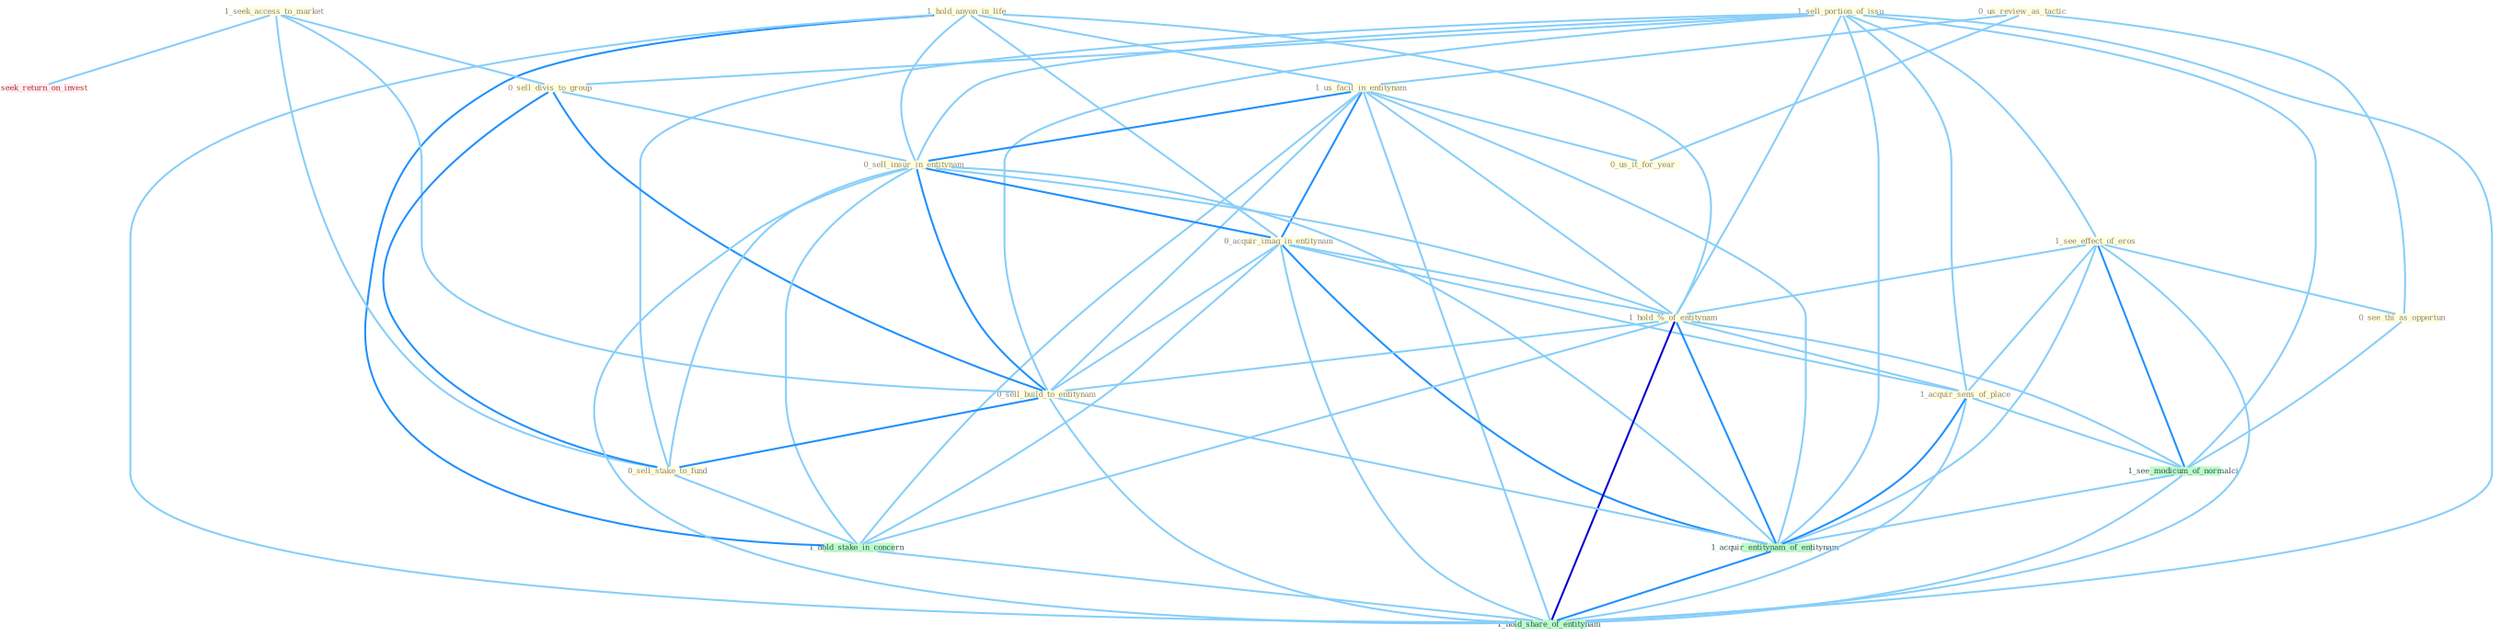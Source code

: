 Graph G{ 
    node
    [shape=polygon,style=filled,width=.5,height=.06,color="#BDFCC9",fixedsize=true,fontsize=4,
    fontcolor="#2f4f4f"];
    {node
    [color="#ffffe0", fontcolor="#8b7d6b"] "0_us_review_as_tactic " "1_hold_anyon_in_life " "1_sell_portion_of_issu " "1_us_facil_in_entitynam " "1_seek_access_to_market " "0_sell_divis_to_group " "0_sell_insur_in_entitynam " "1_see_effect_of_eros " "0_acquir_imag_in_entitynam " "1_hold_%_of_entitynam " "0_sell_build_to_entitynam " "0_see_thi_as_opportun " "0_sell_stake_to_fund " "0_us_it_for_year " "1_acquir_sens_of_place "}
{node [color="#fff0f5", fontcolor="#b22222"] "0_seek_return_on_invest "}
edge [color="#B0E2FF"];

	"0_us_review_as_tactic " -- "1_us_facil_in_entitynam " [w="1", color="#87cefa" ];
	"0_us_review_as_tactic " -- "0_see_thi_as_opportun " [w="1", color="#87cefa" ];
	"0_us_review_as_tactic " -- "0_us_it_for_year " [w="1", color="#87cefa" ];
	"1_hold_anyon_in_life " -- "1_us_facil_in_entitynam " [w="1", color="#87cefa" ];
	"1_hold_anyon_in_life " -- "0_sell_insur_in_entitynam " [w="1", color="#87cefa" ];
	"1_hold_anyon_in_life " -- "0_acquir_imag_in_entitynam " [w="1", color="#87cefa" ];
	"1_hold_anyon_in_life " -- "1_hold_%_of_entitynam " [w="1", color="#87cefa" ];
	"1_hold_anyon_in_life " -- "1_hold_stake_in_concern " [w="2", color="#1e90ff" , len=0.8];
	"1_hold_anyon_in_life " -- "1_hold_share_of_entitynam " [w="1", color="#87cefa" ];
	"1_sell_portion_of_issu " -- "0_sell_divis_to_group " [w="1", color="#87cefa" ];
	"1_sell_portion_of_issu " -- "0_sell_insur_in_entitynam " [w="1", color="#87cefa" ];
	"1_sell_portion_of_issu " -- "1_see_effect_of_eros " [w="1", color="#87cefa" ];
	"1_sell_portion_of_issu " -- "1_hold_%_of_entitynam " [w="1", color="#87cefa" ];
	"1_sell_portion_of_issu " -- "0_sell_build_to_entitynam " [w="1", color="#87cefa" ];
	"1_sell_portion_of_issu " -- "0_sell_stake_to_fund " [w="1", color="#87cefa" ];
	"1_sell_portion_of_issu " -- "1_acquir_sens_of_place " [w="1", color="#87cefa" ];
	"1_sell_portion_of_issu " -- "1_see_modicum_of_normalci " [w="1", color="#87cefa" ];
	"1_sell_portion_of_issu " -- "1_acquir_entitynam_of_entitynam " [w="1", color="#87cefa" ];
	"1_sell_portion_of_issu " -- "1_hold_share_of_entitynam " [w="1", color="#87cefa" ];
	"1_us_facil_in_entitynam " -- "0_sell_insur_in_entitynam " [w="2", color="#1e90ff" , len=0.8];
	"1_us_facil_in_entitynam " -- "0_acquir_imag_in_entitynam " [w="2", color="#1e90ff" , len=0.8];
	"1_us_facil_in_entitynam " -- "1_hold_%_of_entitynam " [w="1", color="#87cefa" ];
	"1_us_facil_in_entitynam " -- "0_sell_build_to_entitynam " [w="1", color="#87cefa" ];
	"1_us_facil_in_entitynam " -- "0_us_it_for_year " [w="1", color="#87cefa" ];
	"1_us_facil_in_entitynam " -- "1_hold_stake_in_concern " [w="1", color="#87cefa" ];
	"1_us_facil_in_entitynam " -- "1_acquir_entitynam_of_entitynam " [w="1", color="#87cefa" ];
	"1_us_facil_in_entitynam " -- "1_hold_share_of_entitynam " [w="1", color="#87cefa" ];
	"1_seek_access_to_market " -- "0_sell_divis_to_group " [w="1", color="#87cefa" ];
	"1_seek_access_to_market " -- "0_sell_build_to_entitynam " [w="1", color="#87cefa" ];
	"1_seek_access_to_market " -- "0_sell_stake_to_fund " [w="1", color="#87cefa" ];
	"1_seek_access_to_market " -- "0_seek_return_on_invest " [w="1", color="#87cefa" ];
	"0_sell_divis_to_group " -- "0_sell_insur_in_entitynam " [w="1", color="#87cefa" ];
	"0_sell_divis_to_group " -- "0_sell_build_to_entitynam " [w="2", color="#1e90ff" , len=0.8];
	"0_sell_divis_to_group " -- "0_sell_stake_to_fund " [w="2", color="#1e90ff" , len=0.8];
	"0_sell_insur_in_entitynam " -- "0_acquir_imag_in_entitynam " [w="2", color="#1e90ff" , len=0.8];
	"0_sell_insur_in_entitynam " -- "1_hold_%_of_entitynam " [w="1", color="#87cefa" ];
	"0_sell_insur_in_entitynam " -- "0_sell_build_to_entitynam " [w="2", color="#1e90ff" , len=0.8];
	"0_sell_insur_in_entitynam " -- "0_sell_stake_to_fund " [w="1", color="#87cefa" ];
	"0_sell_insur_in_entitynam " -- "1_hold_stake_in_concern " [w="1", color="#87cefa" ];
	"0_sell_insur_in_entitynam " -- "1_acquir_entitynam_of_entitynam " [w="1", color="#87cefa" ];
	"0_sell_insur_in_entitynam " -- "1_hold_share_of_entitynam " [w="1", color="#87cefa" ];
	"1_see_effect_of_eros " -- "1_hold_%_of_entitynam " [w="1", color="#87cefa" ];
	"1_see_effect_of_eros " -- "0_see_thi_as_opportun " [w="1", color="#87cefa" ];
	"1_see_effect_of_eros " -- "1_acquir_sens_of_place " [w="1", color="#87cefa" ];
	"1_see_effect_of_eros " -- "1_see_modicum_of_normalci " [w="2", color="#1e90ff" , len=0.8];
	"1_see_effect_of_eros " -- "1_acquir_entitynam_of_entitynam " [w="1", color="#87cefa" ];
	"1_see_effect_of_eros " -- "1_hold_share_of_entitynam " [w="1", color="#87cefa" ];
	"0_acquir_imag_in_entitynam " -- "1_hold_%_of_entitynam " [w="1", color="#87cefa" ];
	"0_acquir_imag_in_entitynam " -- "0_sell_build_to_entitynam " [w="1", color="#87cefa" ];
	"0_acquir_imag_in_entitynam " -- "1_acquir_sens_of_place " [w="1", color="#87cefa" ];
	"0_acquir_imag_in_entitynam " -- "1_hold_stake_in_concern " [w="1", color="#87cefa" ];
	"0_acquir_imag_in_entitynam " -- "1_acquir_entitynam_of_entitynam " [w="2", color="#1e90ff" , len=0.8];
	"0_acquir_imag_in_entitynam " -- "1_hold_share_of_entitynam " [w="1", color="#87cefa" ];
	"1_hold_%_of_entitynam " -- "0_sell_build_to_entitynam " [w="1", color="#87cefa" ];
	"1_hold_%_of_entitynam " -- "1_acquir_sens_of_place " [w="1", color="#87cefa" ];
	"1_hold_%_of_entitynam " -- "1_hold_stake_in_concern " [w="1", color="#87cefa" ];
	"1_hold_%_of_entitynam " -- "1_see_modicum_of_normalci " [w="1", color="#87cefa" ];
	"1_hold_%_of_entitynam " -- "1_acquir_entitynam_of_entitynam " [w="2", color="#1e90ff" , len=0.8];
	"1_hold_%_of_entitynam " -- "1_hold_share_of_entitynam " [w="3", color="#0000cd" , len=0.6];
	"0_sell_build_to_entitynam " -- "0_sell_stake_to_fund " [w="2", color="#1e90ff" , len=0.8];
	"0_sell_build_to_entitynam " -- "1_acquir_entitynam_of_entitynam " [w="1", color="#87cefa" ];
	"0_sell_build_to_entitynam " -- "1_hold_share_of_entitynam " [w="1", color="#87cefa" ];
	"0_see_thi_as_opportun " -- "1_see_modicum_of_normalci " [w="1", color="#87cefa" ];
	"0_sell_stake_to_fund " -- "1_hold_stake_in_concern " [w="1", color="#87cefa" ];
	"1_acquir_sens_of_place " -- "1_see_modicum_of_normalci " [w="1", color="#87cefa" ];
	"1_acquir_sens_of_place " -- "1_acquir_entitynam_of_entitynam " [w="2", color="#1e90ff" , len=0.8];
	"1_acquir_sens_of_place " -- "1_hold_share_of_entitynam " [w="1", color="#87cefa" ];
	"1_hold_stake_in_concern " -- "1_hold_share_of_entitynam " [w="1", color="#87cefa" ];
	"1_see_modicum_of_normalci " -- "1_acquir_entitynam_of_entitynam " [w="1", color="#87cefa" ];
	"1_see_modicum_of_normalci " -- "1_hold_share_of_entitynam " [w="1", color="#87cefa" ];
	"1_acquir_entitynam_of_entitynam " -- "1_hold_share_of_entitynam " [w="2", color="#1e90ff" , len=0.8];
}